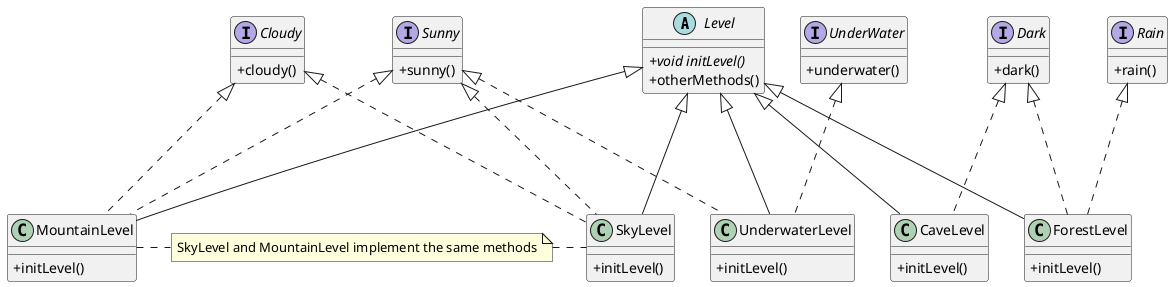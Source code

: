 @startuml
skinparam classAttributeIconSize 0




abstract class Level {

    +{abstract} void initLevel()
    +otherMethods()


}

interface Rain {
  +rain()
}

interface UnderWater {
  +underwater()
}



interface Dark {
 +dark()
}

interface Sunny {
 +sunny()
}

interface Cloudy {
 +cloudy()
}

class MountainLevel {
+initLevel()

}


class SkyLevel {
 +initLevel()

}

class ForestLevel{
+initLevel()
}

class CaveLevel{
+initLevel()
}

class UnderwaterLevel{
+initLevel()
}

note "SkyLevel and MountainLevel implement the same methods" as N2
MountainLevel . N2
N2 . SkyLevel

Level <|--- UnderwaterLevel
Level <|--- CaveLevel
Level <|--- SkyLevel
Level <|--- ForestLevel
Level <|--- MountainLevel

Cloudy <|-.- SkyLevel
Sunny <|-.- SkyLevel
Sunny <|-.- UnderwaterLevel
UnderWater <|-.- UnderwaterLevel
Dark <|-.- ForestLevel
Dark <|-.- CaveLevel
Cloudy <|-.- MountainLevel
Rain <|-.- ForestLevel
Sunny <|-.- MountainLevel








@enduml